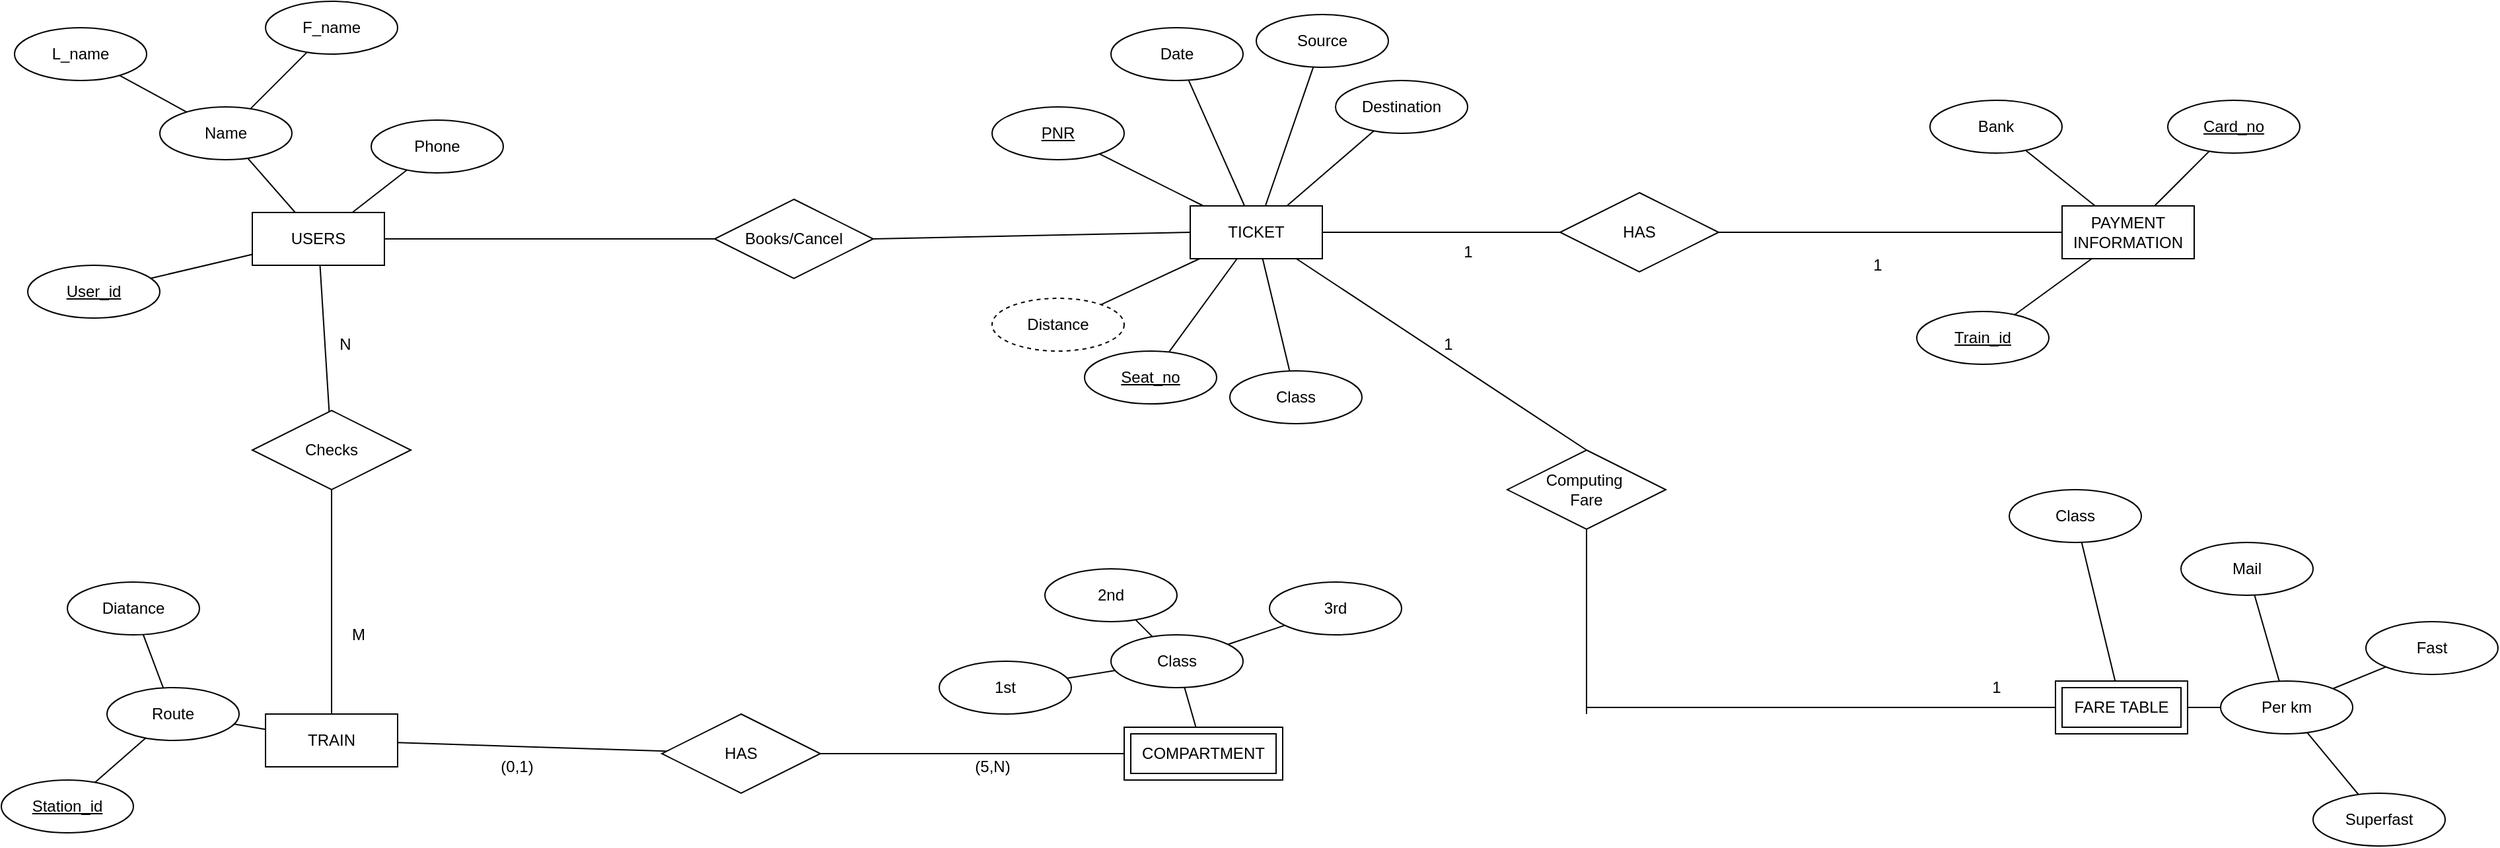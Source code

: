 <mxfile version="20.2.3" type="device"><diagram id="R2lEEEUBdFMjLlhIrx00" name="Page-1"><mxGraphModel dx="2129" dy="927" grid="1" gridSize="10" guides="1" tooltips="1" connect="1" arrows="1" fold="1" page="1" pageScale="1" pageWidth="3300" pageHeight="4681" math="0" shadow="0" extFonts="Permanent Marker^https://fonts.googleapis.com/css?family=Permanent+Marker"><root><mxCell id="0"/><mxCell id="1" parent="0"/><mxCell id="MJyNeYjPFGoOi7fzGbi7-1" value="USERS" style="whiteSpace=wrap;html=1;align=center;" vertex="1" parent="1"><mxGeometry x="310" y="210" width="100" height="40" as="geometry"/></mxCell><mxCell id="MJyNeYjPFGoOi7fzGbi7-2" value="Phone" style="ellipse;whiteSpace=wrap;html=1;align=center;" vertex="1" parent="1"><mxGeometry x="400" y="140" width="100" height="40" as="geometry"/></mxCell><mxCell id="MJyNeYjPFGoOi7fzGbi7-3" value="L_name" style="ellipse;whiteSpace=wrap;html=1;align=center;" vertex="1" parent="1"><mxGeometry x="130" y="70" width="100" height="40" as="geometry"/></mxCell><mxCell id="MJyNeYjPFGoOi7fzGbi7-4" value="F_name" style="ellipse;whiteSpace=wrap;html=1;align=center;" vertex="1" parent="1"><mxGeometry x="320" y="50" width="100" height="40" as="geometry"/></mxCell><mxCell id="MJyNeYjPFGoOi7fzGbi7-5" value="Name" style="ellipse;whiteSpace=wrap;html=1;align=center;" vertex="1" parent="1"><mxGeometry x="240" y="130" width="100" height="40" as="geometry"/></mxCell><mxCell id="MJyNeYjPFGoOi7fzGbi7-6" value="User_id" style="ellipse;whiteSpace=wrap;html=1;align=center;fontStyle=4;" vertex="1" parent="1"><mxGeometry x="140" y="250" width="100" height="40" as="geometry"/></mxCell><mxCell id="MJyNeYjPFGoOi7fzGbi7-7" value="" style="endArrow=none;html=1;rounded=0;" edge="1" parent="1" source="MJyNeYjPFGoOi7fzGbi7-1" target="MJyNeYjPFGoOi7fzGbi7-6"><mxGeometry relative="1" as="geometry"><mxPoint x="550" y="230" as="sourcePoint"/><mxPoint x="260" y="310" as="targetPoint"/></mxGeometry></mxCell><mxCell id="MJyNeYjPFGoOi7fzGbi7-8" value="" style="endArrow=none;html=1;rounded=0;" edge="1" parent="1" source="MJyNeYjPFGoOi7fzGbi7-5" target="MJyNeYjPFGoOi7fzGbi7-3"><mxGeometry relative="1" as="geometry"><mxPoint x="550" y="230" as="sourcePoint"/><mxPoint x="710" y="230" as="targetPoint"/></mxGeometry></mxCell><mxCell id="MJyNeYjPFGoOi7fzGbi7-9" value="" style="endArrow=none;html=1;rounded=0;" edge="1" parent="1" source="MJyNeYjPFGoOi7fzGbi7-5" target="MJyNeYjPFGoOi7fzGbi7-4"><mxGeometry relative="1" as="geometry"><mxPoint x="550" y="230" as="sourcePoint"/><mxPoint x="710" y="230" as="targetPoint"/></mxGeometry></mxCell><mxCell id="MJyNeYjPFGoOi7fzGbi7-10" value="" style="endArrow=none;html=1;rounded=0;" edge="1" parent="1" source="MJyNeYjPFGoOi7fzGbi7-1" target="MJyNeYjPFGoOi7fzGbi7-5"><mxGeometry relative="1" as="geometry"><mxPoint x="550" y="230" as="sourcePoint"/><mxPoint x="710" y="230" as="targetPoint"/></mxGeometry></mxCell><mxCell id="MJyNeYjPFGoOi7fzGbi7-11" value="" style="endArrow=none;html=1;rounded=0;" edge="1" parent="1" source="MJyNeYjPFGoOi7fzGbi7-1" target="MJyNeYjPFGoOi7fzGbi7-2"><mxGeometry relative="1" as="geometry"><mxPoint x="550" y="230" as="sourcePoint"/><mxPoint x="710" y="230" as="targetPoint"/></mxGeometry></mxCell><mxCell id="MJyNeYjPFGoOi7fzGbi7-20" value="COMPARTMENT" style="shape=ext;margin=3;double=1;whiteSpace=wrap;html=1;align=center;" vertex="1" parent="1"><mxGeometry x="970" y="600" width="120" height="40" as="geometry"/></mxCell><mxCell id="MJyNeYjPFGoOi7fzGbi7-21" value="3rd" style="ellipse;whiteSpace=wrap;html=1;align=center;" vertex="1" parent="1"><mxGeometry x="1080" y="490" width="100" height="40" as="geometry"/></mxCell><mxCell id="MJyNeYjPFGoOi7fzGbi7-22" value="2nd" style="ellipse;whiteSpace=wrap;html=1;align=center;" vertex="1" parent="1"><mxGeometry x="910" y="480" width="100" height="40" as="geometry"/></mxCell><mxCell id="MJyNeYjPFGoOi7fzGbi7-23" value="Class" style="ellipse;whiteSpace=wrap;html=1;align=center;" vertex="1" parent="1"><mxGeometry x="960" y="530" width="100" height="40" as="geometry"/></mxCell><mxCell id="MJyNeYjPFGoOi7fzGbi7-24" value="1st" style="ellipse;whiteSpace=wrap;html=1;align=center;" vertex="1" parent="1"><mxGeometry x="830" y="550" width="100" height="40" as="geometry"/></mxCell><mxCell id="MJyNeYjPFGoOi7fzGbi7-25" value="" style="endArrow=none;html=1;rounded=0;" edge="1" parent="1" source="MJyNeYjPFGoOi7fzGbi7-23" target="MJyNeYjPFGoOi7fzGbi7-21"><mxGeometry relative="1" as="geometry"><mxPoint x="1090" y="540" as="sourcePoint"/><mxPoint x="1470" y="410" as="targetPoint"/></mxGeometry></mxCell><mxCell id="MJyNeYjPFGoOi7fzGbi7-26" value="" style="endArrow=none;html=1;rounded=0;" edge="1" parent="1" source="MJyNeYjPFGoOi7fzGbi7-23" target="MJyNeYjPFGoOi7fzGbi7-22"><mxGeometry relative="1" as="geometry"><mxPoint x="1310" y="410" as="sourcePoint"/><mxPoint x="1470" y="410" as="targetPoint"/></mxGeometry></mxCell><mxCell id="MJyNeYjPFGoOi7fzGbi7-27" value="" style="endArrow=none;html=1;rounded=0;" edge="1" parent="1" source="MJyNeYjPFGoOi7fzGbi7-23" target="MJyNeYjPFGoOi7fzGbi7-24"><mxGeometry relative="1" as="geometry"><mxPoint x="1310" y="410" as="sourcePoint"/><mxPoint x="1470" y="410" as="targetPoint"/></mxGeometry></mxCell><mxCell id="MJyNeYjPFGoOi7fzGbi7-28" value="" style="endArrow=none;html=1;rounded=0;" edge="1" parent="1" source="MJyNeYjPFGoOi7fzGbi7-20" target="MJyNeYjPFGoOi7fzGbi7-23"><mxGeometry relative="1" as="geometry"><mxPoint x="1310" y="410" as="sourcePoint"/><mxPoint x="1470" y="410" as="targetPoint"/></mxGeometry></mxCell><mxCell id="MJyNeYjPFGoOi7fzGbi7-43" value="PAYMENT INFORMATION" style="whiteSpace=wrap;html=1;align=center;" vertex="1" parent="1"><mxGeometry x="1680" y="205" width="100" height="40" as="geometry"/></mxCell><mxCell id="MJyNeYjPFGoOi7fzGbi7-44" value="FARE TABLE" style="shape=ext;margin=3;double=1;whiteSpace=wrap;html=1;align=center;" vertex="1" parent="1"><mxGeometry x="1675" y="565" width="100" height="40" as="geometry"/></mxCell><mxCell id="MJyNeYjPFGoOi7fzGbi7-45" value="Superfast" style="ellipse;whiteSpace=wrap;html=1;align=center;" vertex="1" parent="1"><mxGeometry x="1870" y="650" width="100" height="40" as="geometry"/></mxCell><mxCell id="MJyNeYjPFGoOi7fzGbi7-46" value="Fast" style="ellipse;whiteSpace=wrap;html=1;align=center;" vertex="1" parent="1"><mxGeometry x="1910" y="520" width="100" height="40" as="geometry"/></mxCell><mxCell id="MJyNeYjPFGoOi7fzGbi7-47" value="Per km" style="ellipse;whiteSpace=wrap;html=1;align=center;" vertex="1" parent="1"><mxGeometry x="1800" y="565" width="100" height="40" as="geometry"/></mxCell><mxCell id="MJyNeYjPFGoOi7fzGbi7-48" value="Mail" style="ellipse;whiteSpace=wrap;html=1;align=center;" vertex="1" parent="1"><mxGeometry x="1770" y="460" width="100" height="40" as="geometry"/></mxCell><mxCell id="MJyNeYjPFGoOi7fzGbi7-49" value="Class" style="ellipse;whiteSpace=wrap;html=1;align=center;" vertex="1" parent="1"><mxGeometry x="1640" y="420" width="100" height="40" as="geometry"/></mxCell><mxCell id="MJyNeYjPFGoOi7fzGbi7-50" value="" style="endArrow=none;html=1;rounded=0;" edge="1" parent="1" source="MJyNeYjPFGoOi7fzGbi7-47" target="MJyNeYjPFGoOi7fzGbi7-46"><mxGeometry relative="1" as="geometry"><mxPoint x="1910" y="425" as="sourcePoint"/><mxPoint x="2070" y="425" as="targetPoint"/></mxGeometry></mxCell><mxCell id="MJyNeYjPFGoOi7fzGbi7-51" value="" style="endArrow=none;html=1;rounded=0;" edge="1" parent="1" source="MJyNeYjPFGoOi7fzGbi7-47" target="MJyNeYjPFGoOi7fzGbi7-45"><mxGeometry relative="1" as="geometry"><mxPoint x="1910" y="425" as="sourcePoint"/><mxPoint x="2070" y="425" as="targetPoint"/></mxGeometry></mxCell><mxCell id="MJyNeYjPFGoOi7fzGbi7-52" value="" style="endArrow=none;html=1;rounded=0;" edge="1" parent="1" source="MJyNeYjPFGoOi7fzGbi7-47" target="MJyNeYjPFGoOi7fzGbi7-48"><mxGeometry relative="1" as="geometry"><mxPoint x="1910" y="425" as="sourcePoint"/><mxPoint x="2070" y="425" as="targetPoint"/></mxGeometry></mxCell><mxCell id="MJyNeYjPFGoOi7fzGbi7-53" value="" style="endArrow=none;html=1;rounded=0;" edge="1" parent="1" source="MJyNeYjPFGoOi7fzGbi7-44" target="MJyNeYjPFGoOi7fzGbi7-49"><mxGeometry relative="1" as="geometry"><mxPoint x="1910" y="425" as="sourcePoint"/><mxPoint x="2070" y="425" as="targetPoint"/></mxGeometry></mxCell><mxCell id="MJyNeYjPFGoOi7fzGbi7-54" value="" style="endArrow=none;html=1;rounded=0;" edge="1" parent="1" source="MJyNeYjPFGoOi7fzGbi7-44" target="MJyNeYjPFGoOi7fzGbi7-47"><mxGeometry relative="1" as="geometry"><mxPoint x="1910" y="425" as="sourcePoint"/><mxPoint x="2070" y="425" as="targetPoint"/></mxGeometry></mxCell><mxCell id="MJyNeYjPFGoOi7fzGbi7-55" value="Bank" style="ellipse;whiteSpace=wrap;html=1;align=center;" vertex="1" parent="1"><mxGeometry x="1580" y="125" width="100" height="40" as="geometry"/></mxCell><mxCell id="MJyNeYjPFGoOi7fzGbi7-58" value="" style="endArrow=none;html=1;rounded=0;" edge="1" parent="1" source="MJyNeYjPFGoOi7fzGbi7-43" target="MJyNeYjPFGoOi7fzGbi7-62"><mxGeometry relative="1" as="geometry"><mxPoint x="1460" y="65" as="sourcePoint"/><mxPoint x="1620" y="65" as="targetPoint"/></mxGeometry></mxCell><mxCell id="MJyNeYjPFGoOi7fzGbi7-59" value="" style="endArrow=none;html=1;rounded=0;" edge="1" parent="1" source="MJyNeYjPFGoOi7fzGbi7-43" target="MJyNeYjPFGoOi7fzGbi7-61"><mxGeometry relative="1" as="geometry"><mxPoint x="1460" y="65" as="sourcePoint"/><mxPoint x="1620" y="65" as="targetPoint"/></mxGeometry></mxCell><mxCell id="MJyNeYjPFGoOi7fzGbi7-60" value="" style="endArrow=none;html=1;rounded=0;" edge="1" parent="1" source="MJyNeYjPFGoOi7fzGbi7-43" target="MJyNeYjPFGoOi7fzGbi7-55"><mxGeometry relative="1" as="geometry"><mxPoint x="1460" y="65" as="sourcePoint"/><mxPoint x="1620" y="65" as="targetPoint"/></mxGeometry></mxCell><mxCell id="MJyNeYjPFGoOi7fzGbi7-61" value="Card_no" style="ellipse;whiteSpace=wrap;html=1;align=center;fontStyle=4;" vertex="1" parent="1"><mxGeometry x="1760" y="125" width="100" height="40" as="geometry"/></mxCell><mxCell id="MJyNeYjPFGoOi7fzGbi7-62" value="Train_id" style="ellipse;whiteSpace=wrap;html=1;align=center;fontStyle=4;" vertex="1" parent="1"><mxGeometry x="1570" y="285" width="100" height="40" as="geometry"/></mxCell><mxCell id="MJyNeYjPFGoOi7fzGbi7-79" value="TRAIN" style="whiteSpace=wrap;html=1;align=center;" vertex="1" parent="1"><mxGeometry x="320" y="590" width="100" height="40" as="geometry"/></mxCell><mxCell id="MJyNeYjPFGoOi7fzGbi7-80" value="Route" style="ellipse;whiteSpace=wrap;html=1;align=center;" vertex="1" parent="1"><mxGeometry x="200" y="570" width="100" height="40" as="geometry"/></mxCell><mxCell id="MJyNeYjPFGoOi7fzGbi7-81" value="Diatance" style="ellipse;whiteSpace=wrap;html=1;align=center;" vertex="1" parent="1"><mxGeometry x="170" y="490" width="100" height="40" as="geometry"/></mxCell><mxCell id="MJyNeYjPFGoOi7fzGbi7-82" value="Station_id" style="ellipse;whiteSpace=wrap;html=1;align=center;fontStyle=4;" vertex="1" parent="1"><mxGeometry x="120" y="640" width="100" height="40" as="geometry"/></mxCell><mxCell id="MJyNeYjPFGoOi7fzGbi7-83" value="" style="endArrow=none;html=1;rounded=0;" edge="1" parent="1" source="MJyNeYjPFGoOi7fzGbi7-82" target="MJyNeYjPFGoOi7fzGbi7-80"><mxGeometry relative="1" as="geometry"><mxPoint x="200" y="610" as="sourcePoint"/><mxPoint x="360" y="610" as="targetPoint"/></mxGeometry></mxCell><mxCell id="MJyNeYjPFGoOi7fzGbi7-84" value="" style="endArrow=none;html=1;rounded=0;" edge="1" parent="1" source="MJyNeYjPFGoOi7fzGbi7-81" target="MJyNeYjPFGoOi7fzGbi7-80"><mxGeometry relative="1" as="geometry"><mxPoint x="200" y="610" as="sourcePoint"/><mxPoint x="360" y="610" as="targetPoint"/></mxGeometry></mxCell><mxCell id="MJyNeYjPFGoOi7fzGbi7-85" value="" style="endArrow=none;html=1;rounded=0;" edge="1" parent="1" source="MJyNeYjPFGoOi7fzGbi7-80" target="MJyNeYjPFGoOi7fzGbi7-79"><mxGeometry relative="1" as="geometry"><mxPoint x="200" y="610" as="sourcePoint"/><mxPoint x="360" y="610" as="targetPoint"/></mxGeometry></mxCell><mxCell id="MJyNeYjPFGoOi7fzGbi7-157" value="TICKET" style="whiteSpace=wrap;html=1;align=center;" vertex="1" parent="1"><mxGeometry x="1020" y="205" width="100" height="40" as="geometry"/></mxCell><mxCell id="MJyNeYjPFGoOi7fzGbi7-158" value="Class" style="ellipse;whiteSpace=wrap;html=1;align=center;" vertex="1" parent="1"><mxGeometry x="1050" y="330" width="100" height="40" as="geometry"/></mxCell><mxCell id="MJyNeYjPFGoOi7fzGbi7-159" value="Destination" style="ellipse;whiteSpace=wrap;html=1;align=center;" vertex="1" parent="1"><mxGeometry x="1130" y="110" width="100" height="40" as="geometry"/></mxCell><mxCell id="MJyNeYjPFGoOi7fzGbi7-160" value="Source" style="ellipse;whiteSpace=wrap;html=1;align=center;" vertex="1" parent="1"><mxGeometry x="1070" y="60" width="100" height="40" as="geometry"/></mxCell><mxCell id="MJyNeYjPFGoOi7fzGbi7-161" value="Date" style="ellipse;whiteSpace=wrap;html=1;align=center;" vertex="1" parent="1"><mxGeometry x="960" y="70" width="100" height="40" as="geometry"/></mxCell><mxCell id="MJyNeYjPFGoOi7fzGbi7-162" value="PNR" style="ellipse;whiteSpace=wrap;html=1;align=center;fontStyle=4;" vertex="1" parent="1"><mxGeometry x="870" y="130" width="100" height="40" as="geometry"/></mxCell><mxCell id="MJyNeYjPFGoOi7fzGbi7-163" value="Seat_no" style="ellipse;whiteSpace=wrap;html=1;align=center;fontStyle=4;" vertex="1" parent="1"><mxGeometry x="940" y="315" width="100" height="40" as="geometry"/></mxCell><mxCell id="MJyNeYjPFGoOi7fzGbi7-164" value="" style="endArrow=none;html=1;rounded=0;" edge="1" parent="1" source="MJyNeYjPFGoOi7fzGbi7-158" target="MJyNeYjPFGoOi7fzGbi7-157"><mxGeometry relative="1" as="geometry"><mxPoint x="850" y="85" as="sourcePoint"/><mxPoint x="1010" y="85" as="targetPoint"/></mxGeometry></mxCell><mxCell id="MJyNeYjPFGoOi7fzGbi7-165" value="" style="endArrow=none;html=1;rounded=0;" edge="1" parent="1" source="MJyNeYjPFGoOi7fzGbi7-163" target="MJyNeYjPFGoOi7fzGbi7-157"><mxGeometry relative="1" as="geometry"><mxPoint x="850" y="85" as="sourcePoint"/><mxPoint x="1010" y="85" as="targetPoint"/></mxGeometry></mxCell><mxCell id="MJyNeYjPFGoOi7fzGbi7-166" value="" style="endArrow=none;html=1;rounded=0;" edge="1" parent="1" source="MJyNeYjPFGoOi7fzGbi7-159" target="MJyNeYjPFGoOi7fzGbi7-157"><mxGeometry relative="1" as="geometry"><mxPoint x="850" y="85" as="sourcePoint"/><mxPoint x="1010" y="85" as="targetPoint"/></mxGeometry></mxCell><mxCell id="MJyNeYjPFGoOi7fzGbi7-167" value="" style="endArrow=none;html=1;rounded=0;" edge="1" parent="1" source="MJyNeYjPFGoOi7fzGbi7-160" target="MJyNeYjPFGoOi7fzGbi7-157"><mxGeometry relative="1" as="geometry"><mxPoint x="850" y="85" as="sourcePoint"/><mxPoint x="1010" y="85" as="targetPoint"/></mxGeometry></mxCell><mxCell id="MJyNeYjPFGoOi7fzGbi7-168" value="" style="endArrow=none;html=1;rounded=0;" edge="1" parent="1" source="MJyNeYjPFGoOi7fzGbi7-161" target="MJyNeYjPFGoOi7fzGbi7-157"><mxGeometry relative="1" as="geometry"><mxPoint x="850" y="85" as="sourcePoint"/><mxPoint x="1010" y="85" as="targetPoint"/></mxGeometry></mxCell><mxCell id="MJyNeYjPFGoOi7fzGbi7-169" value="" style="endArrow=none;html=1;rounded=0;" edge="1" parent="1" source="MJyNeYjPFGoOi7fzGbi7-162" target="MJyNeYjPFGoOi7fzGbi7-157"><mxGeometry relative="1" as="geometry"><mxPoint x="850" y="85" as="sourcePoint"/><mxPoint x="1010" y="85" as="targetPoint"/></mxGeometry></mxCell><mxCell id="MJyNeYjPFGoOi7fzGbi7-170" value="Distance" style="ellipse;whiteSpace=wrap;html=1;align=center;dashed=1;" vertex="1" parent="1"><mxGeometry x="870" y="275" width="100" height="40" as="geometry"/></mxCell><mxCell id="MJyNeYjPFGoOi7fzGbi7-171" value="" style="endArrow=none;html=1;rounded=0;" edge="1" parent="1" source="MJyNeYjPFGoOi7fzGbi7-170" target="MJyNeYjPFGoOi7fzGbi7-157"><mxGeometry relative="1" as="geometry"><mxPoint x="790" y="255" as="sourcePoint"/><mxPoint x="950" y="255" as="targetPoint"/></mxGeometry></mxCell><mxCell id="MJyNeYjPFGoOi7fzGbi7-187" value="Books/Cancel" style="shape=rhombus;perimeter=rhombusPerimeter;whiteSpace=wrap;html=1;align=center;" vertex="1" parent="1"><mxGeometry x="660" y="200" width="120" height="60" as="geometry"/></mxCell><mxCell id="MJyNeYjPFGoOi7fzGbi7-188" value="" style="endArrow=none;html=1;rounded=0;" edge="1" parent="1" source="MJyNeYjPFGoOi7fzGbi7-1" target="MJyNeYjPFGoOi7fzGbi7-187"><mxGeometry relative="1" as="geometry"><mxPoint x="670" y="200" as="sourcePoint"/><mxPoint x="830" y="200" as="targetPoint"/></mxGeometry></mxCell><mxCell id="MJyNeYjPFGoOi7fzGbi7-189" value="" style="endArrow=none;html=1;rounded=0;entryX=0;entryY=0.5;entryDx=0;entryDy=0;exitX=1;exitY=0.5;exitDx=0;exitDy=0;" edge="1" parent="1" source="MJyNeYjPFGoOi7fzGbi7-187" target="MJyNeYjPFGoOi7fzGbi7-157"><mxGeometry relative="1" as="geometry"><mxPoint x="670" y="200" as="sourcePoint"/><mxPoint x="830" y="200" as="targetPoint"/></mxGeometry></mxCell><mxCell id="MJyNeYjPFGoOi7fzGbi7-190" value="&lt;br&gt;&lt;br&gt;&lt;br&gt;&lt;br&gt;&lt;br&gt;&lt;br&gt;&lt;br&gt;&lt;br&gt;" style="text;html=1;align=center;verticalAlign=middle;resizable=0;points=[];autosize=1;strokeColor=none;fillColor=none;" vertex="1" parent="1"><mxGeometry x="300" y="245" width="20" height="130" as="geometry"/></mxCell><mxCell id="MJyNeYjPFGoOi7fzGbi7-191" value="Checks" style="shape=rhombus;perimeter=rhombusPerimeter;whiteSpace=wrap;html=1;align=center;" vertex="1" parent="1"><mxGeometry x="310" y="360" width="120" height="60" as="geometry"/></mxCell><mxCell id="MJyNeYjPFGoOi7fzGbi7-192" value="" style="endArrow=none;html=1;rounded=0;" edge="1" parent="1" source="MJyNeYjPFGoOi7fzGbi7-191" target="MJyNeYjPFGoOi7fzGbi7-79"><mxGeometry relative="1" as="geometry"><mxPoint x="680" y="420" as="sourcePoint"/><mxPoint x="840" y="420" as="targetPoint"/></mxGeometry></mxCell><mxCell id="MJyNeYjPFGoOi7fzGbi7-193" value="" style="endArrow=none;html=1;rounded=0;" edge="1" parent="1" source="MJyNeYjPFGoOi7fzGbi7-1" target="MJyNeYjPFGoOi7fzGbi7-191"><mxGeometry relative="1" as="geometry"><mxPoint x="680" y="420" as="sourcePoint"/><mxPoint x="840" y="420" as="targetPoint"/></mxGeometry></mxCell><mxCell id="MJyNeYjPFGoOi7fzGbi7-194" value="HAS" style="shape=rhombus;perimeter=rhombusPerimeter;whiteSpace=wrap;html=1;align=center;" vertex="1" parent="1"><mxGeometry x="620" y="590" width="120" height="60" as="geometry"/></mxCell><mxCell id="MJyNeYjPFGoOi7fzGbi7-195" value="" style="endArrow=none;html=1;rounded=0;" edge="1" parent="1" source="MJyNeYjPFGoOi7fzGbi7-194" target="MJyNeYjPFGoOi7fzGbi7-79"><mxGeometry relative="1" as="geometry"><mxPoint x="840" y="650" as="sourcePoint"/><mxPoint x="1000" y="650" as="targetPoint"/></mxGeometry></mxCell><mxCell id="MJyNeYjPFGoOi7fzGbi7-196" value="" style="endArrow=none;html=1;rounded=0;" edge="1" parent="1" source="MJyNeYjPFGoOi7fzGbi7-20" target="MJyNeYjPFGoOi7fzGbi7-194"><mxGeometry relative="1" as="geometry"><mxPoint x="840" y="650" as="sourcePoint"/><mxPoint x="1000" y="650" as="targetPoint"/></mxGeometry></mxCell><mxCell id="MJyNeYjPFGoOi7fzGbi7-197" value="Computing&amp;nbsp;&lt;br&gt;Fare" style="shape=rhombus;perimeter=rhombusPerimeter;whiteSpace=wrap;html=1;align=center;" vertex="1" parent="1"><mxGeometry x="1260" y="390" width="120" height="60" as="geometry"/></mxCell><mxCell id="MJyNeYjPFGoOi7fzGbi7-198" value="HAS" style="shape=rhombus;perimeter=rhombusPerimeter;whiteSpace=wrap;html=1;align=center;" vertex="1" parent="1"><mxGeometry x="1300" y="195" width="120" height="60" as="geometry"/></mxCell><mxCell id="MJyNeYjPFGoOi7fzGbi7-199" value="" style="endArrow=none;html=1;rounded=0;exitX=0.5;exitY=0;exitDx=0;exitDy=0;" edge="1" parent="1" source="MJyNeYjPFGoOi7fzGbi7-197" target="MJyNeYjPFGoOi7fzGbi7-157"><mxGeometry relative="1" as="geometry"><mxPoint x="1250" y="590" as="sourcePoint"/><mxPoint x="1430" y="700" as="targetPoint"/></mxGeometry></mxCell><mxCell id="MJyNeYjPFGoOi7fzGbi7-200" value="" style="endArrow=none;html=1;rounded=0;" edge="1" parent="1" source="MJyNeYjPFGoOi7fzGbi7-44"><mxGeometry relative="1" as="geometry"><mxPoint x="1250" y="590" as="sourcePoint"/><mxPoint x="1320" y="585" as="targetPoint"/></mxGeometry></mxCell><mxCell id="MJyNeYjPFGoOi7fzGbi7-201" value="" style="endArrow=none;html=1;rounded=0;" edge="1" parent="1" source="MJyNeYjPFGoOi7fzGbi7-198" target="MJyNeYjPFGoOi7fzGbi7-157"><mxGeometry relative="1" as="geometry"><mxPoint x="740" y="1150" as="sourcePoint"/><mxPoint x="1300" y="350" as="targetPoint"/></mxGeometry></mxCell><mxCell id="MJyNeYjPFGoOi7fzGbi7-202" value="" style="endArrow=none;html=1;rounded=0;" edge="1" parent="1" source="MJyNeYjPFGoOi7fzGbi7-43" target="MJyNeYjPFGoOi7fzGbi7-198"><mxGeometry relative="1" as="geometry"><mxPoint x="740" y="1150" as="sourcePoint"/><mxPoint x="900" y="1150" as="targetPoint"/></mxGeometry></mxCell><mxCell id="MJyNeYjPFGoOi7fzGbi7-224" value="" style="endArrow=none;html=1;rounded=0;" edge="1" parent="1" target="MJyNeYjPFGoOi7fzGbi7-197"><mxGeometry relative="1" as="geometry"><mxPoint x="1320" y="590" as="sourcePoint"/><mxPoint x="1540" y="340" as="targetPoint"/></mxGeometry></mxCell><mxCell id="MJyNeYjPFGoOi7fzGbi7-225" value="N" style="text;html=1;align=center;verticalAlign=middle;resizable=0;points=[];autosize=1;strokeColor=none;fillColor=none;" vertex="1" parent="1"><mxGeometry x="365" y="295" width="30" height="30" as="geometry"/></mxCell><mxCell id="MJyNeYjPFGoOi7fzGbi7-226" value="M" style="text;html=1;align=center;verticalAlign=middle;resizable=0;points=[];autosize=1;strokeColor=none;fillColor=none;" vertex="1" parent="1"><mxGeometry x="375" y="515" width="30" height="30" as="geometry"/></mxCell><mxCell id="MJyNeYjPFGoOi7fzGbi7-227" value="(0,1)" style="text;html=1;align=center;verticalAlign=middle;resizable=0;points=[];autosize=1;strokeColor=none;fillColor=none;" vertex="1" parent="1"><mxGeometry x="485" y="615" width="50" height="30" as="geometry"/></mxCell><mxCell id="MJyNeYjPFGoOi7fzGbi7-228" value="(5,N)" style="text;html=1;align=center;verticalAlign=middle;resizable=0;points=[];autosize=1;strokeColor=none;fillColor=none;" vertex="1" parent="1"><mxGeometry x="845" y="615" width="50" height="30" as="geometry"/></mxCell><mxCell id="MJyNeYjPFGoOi7fzGbi7-229" value="1" style="text;html=1;align=center;verticalAlign=middle;resizable=0;points=[];autosize=1;strokeColor=none;fillColor=none;" vertex="1" parent="1"><mxGeometry x="1215" y="225" width="30" height="30" as="geometry"/></mxCell><mxCell id="MJyNeYjPFGoOi7fzGbi7-230" value="1" style="text;html=1;align=center;verticalAlign=middle;resizable=0;points=[];autosize=1;strokeColor=none;fillColor=none;" vertex="1" parent="1"><mxGeometry x="1525" y="235" width="30" height="30" as="geometry"/></mxCell><mxCell id="MJyNeYjPFGoOi7fzGbi7-231" value="1" style="text;html=1;align=center;verticalAlign=middle;resizable=0;points=[];autosize=1;strokeColor=none;fillColor=none;" vertex="1" parent="1"><mxGeometry x="1200" y="295" width="30" height="30" as="geometry"/></mxCell><mxCell id="MJyNeYjPFGoOi7fzGbi7-232" value="1" style="text;html=1;align=center;verticalAlign=middle;resizable=0;points=[];autosize=1;strokeColor=none;fillColor=none;" vertex="1" parent="1"><mxGeometry x="1615" y="555" width="30" height="30" as="geometry"/></mxCell></root></mxGraphModel></diagram></mxfile>
